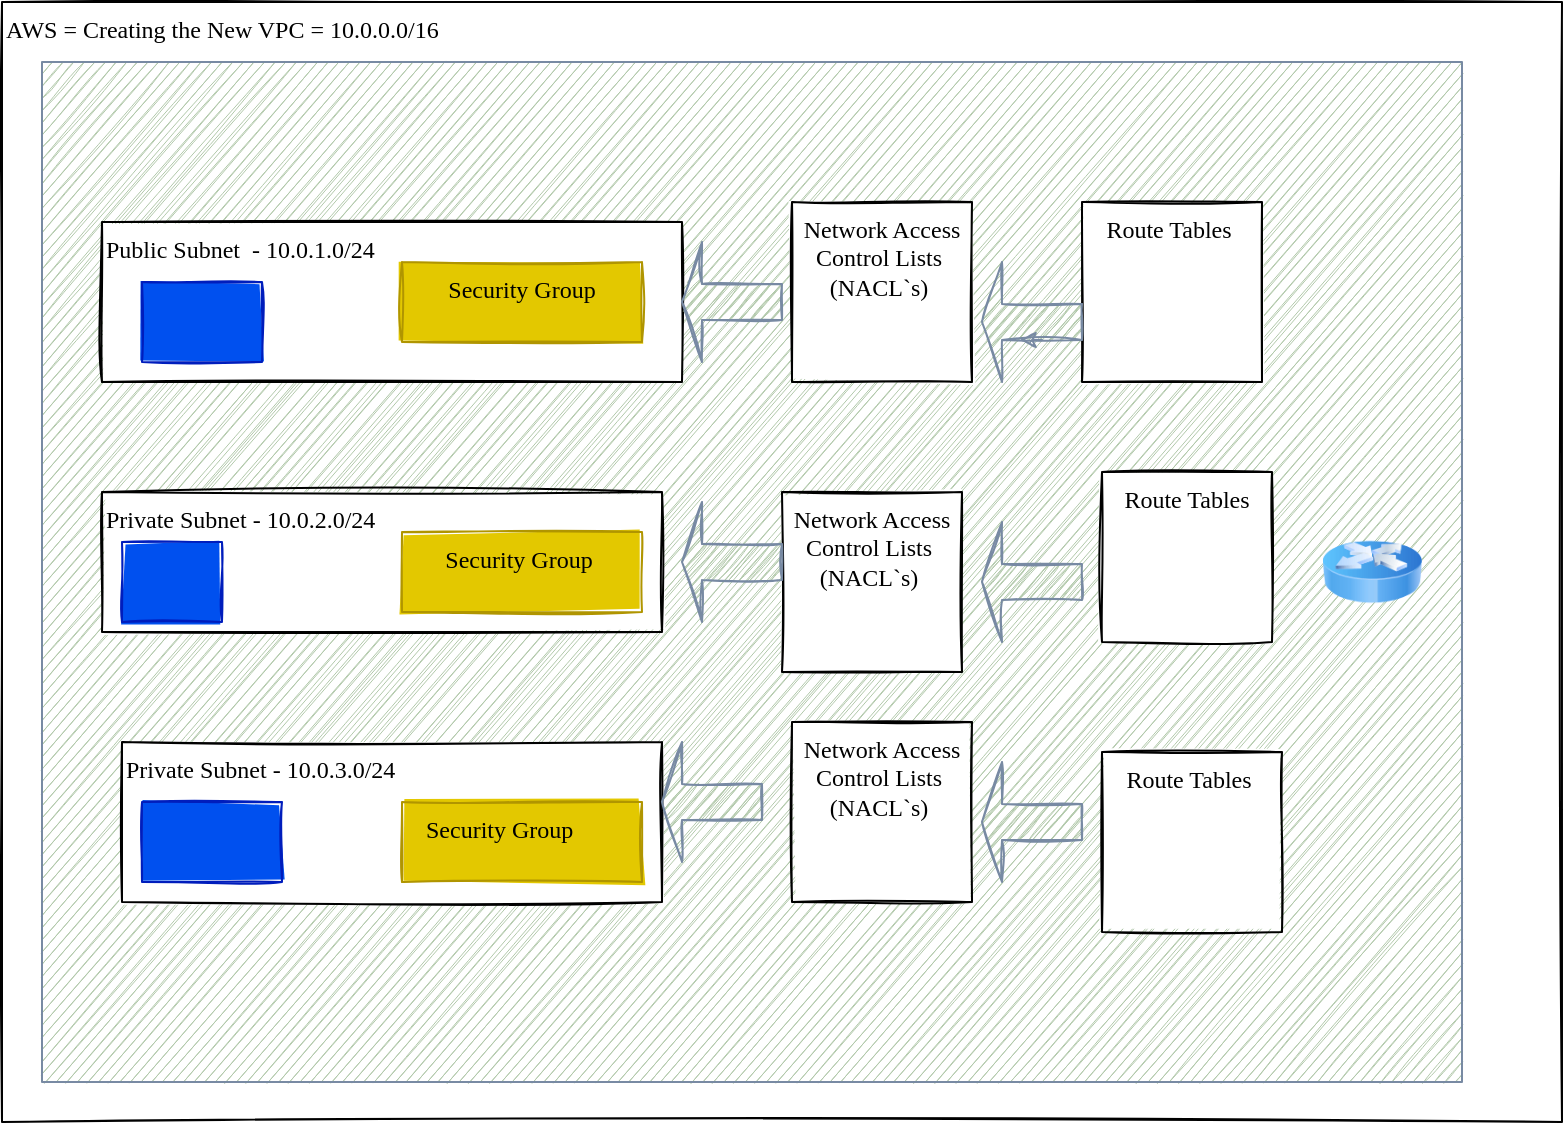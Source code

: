 <mxfile version="14.7.6" type="google"><diagram id="NuvSc5SEIZDcqOBxpI5S" name="Page-1"><mxGraphModel dx="824" dy="579" grid="1" gridSize="10" guides="1" tooltips="1" connect="1" arrows="1" fold="1" page="1" pageScale="1" pageWidth="850" pageHeight="1100" math="0" shadow="0"><root><mxCell id="0"/><mxCell id="1" parent="0"/><mxCell id="793rvmXKUPwUFQdWbcwn-1" value="AWS = Creating the New VPC = 10.0.0.0/16" style="whiteSpace=wrap;html=1;sketch=1;align=left;fontFamily=Comic Sans MS;verticalAlign=top;" vertex="1" parent="1"><mxGeometry x="30" y="40" width="780" height="560" as="geometry"/></mxCell><mxCell id="793rvmXKUPwUFQdWbcwn-3" value="" style="rounded=0;whiteSpace=wrap;html=1;sketch=1;fontFamily=Comic Sans MS;fontColor=#46495D;strokeColor=#788AA3;fillColor=#B2C9AB;verticalAlign=top;" vertex="1" parent="1"><mxGeometry x="50" y="70" width="710" height="510" as="geometry"/></mxCell><mxCell id="793rvmXKUPwUFQdWbcwn-4" value="Public Subnet&amp;nbsp; - 10.0.1.0/24" style="rounded=0;whiteSpace=wrap;html=1;sketch=1;fontFamily=Comic Sans MS;verticalAlign=top;align=left;" vertex="1" parent="1"><mxGeometry x="80" y="150" width="290" height="80" as="geometry"/></mxCell><mxCell id="793rvmXKUPwUFQdWbcwn-5" value="Private Subnet - 10.0.2.0/24" style="rounded=0;whiteSpace=wrap;html=1;sketch=1;fontFamily=Comic Sans MS;verticalAlign=top;align=left;" vertex="1" parent="1"><mxGeometry x="80" y="285" width="280" height="70" as="geometry"/></mxCell><mxCell id="793rvmXKUPwUFQdWbcwn-7" value="Route Tables&amp;nbsp;" style="whiteSpace=wrap;html=1;aspect=fixed;rounded=0;sketch=1;fontFamily=Comic Sans MS;verticalAlign=top;" vertex="1" parent="1"><mxGeometry x="570" y="140" width="90" height="90" as="geometry"/></mxCell><mxCell id="793rvmXKUPwUFQdWbcwn-9" value="Private Subnet - 10.0.3.0/24" style="rounded=0;whiteSpace=wrap;html=1;sketch=1;fontFamily=Comic Sans MS;verticalAlign=top;align=left;" vertex="1" parent="1"><mxGeometry x="90" y="410" width="270" height="80" as="geometry"/></mxCell><mxCell id="793rvmXKUPwUFQdWbcwn-10" value="Route Tables&amp;nbsp;" style="whiteSpace=wrap;html=1;aspect=fixed;rounded=0;sketch=1;fontFamily=Comic Sans MS;verticalAlign=top;" vertex="1" parent="1"><mxGeometry x="580" y="415" width="90" height="90" as="geometry"/></mxCell><mxCell id="793rvmXKUPwUFQdWbcwn-11" value="Route Tables" style="whiteSpace=wrap;html=1;aspect=fixed;rounded=0;sketch=1;fontFamily=Comic Sans MS;verticalAlign=top;" vertex="1" parent="1"><mxGeometry x="580" y="275" width="85" height="85" as="geometry"/></mxCell><mxCell id="793rvmXKUPwUFQdWbcwn-16" value="Network Access Control Lists&amp;nbsp; (NACL`s)&amp;nbsp;" style="whiteSpace=wrap;html=1;aspect=fixed;rounded=0;sketch=1;fontFamily=Comic Sans MS;verticalAlign=top;" vertex="1" parent="1"><mxGeometry x="425" y="140" width="90" height="90" as="geometry"/></mxCell><mxCell id="793rvmXKUPwUFQdWbcwn-17" value="&lt;span&gt;Network Access Control Lists&amp;nbsp; (NACL`s)&amp;nbsp;&lt;/span&gt;" style="whiteSpace=wrap;html=1;aspect=fixed;rounded=0;sketch=1;fontFamily=Comic Sans MS;verticalAlign=top;" vertex="1" parent="1"><mxGeometry x="420" y="285" width="90" height="90" as="geometry"/></mxCell><mxCell id="793rvmXKUPwUFQdWbcwn-20" value="&lt;span&gt;Network Access Control Lists&amp;nbsp; (NACL`s)&amp;nbsp;&lt;/span&gt;" style="whiteSpace=wrap;html=1;aspect=fixed;rounded=0;sketch=1;fontFamily=Comic Sans MS;verticalAlign=top;" vertex="1" parent="1"><mxGeometry x="425" y="400" width="90" height="90" as="geometry"/></mxCell><mxCell id="793rvmXKUPwUFQdWbcwn-31" value="Security Group&lt;span style=&quot;white-space: pre&quot;&gt;&#9;&lt;/span&gt;" style="rounded=0;whiteSpace=wrap;html=1;sketch=1;fontFamily=Comic Sans MS;fontColor=#000000;strokeColor=#B09500;fillColor=#e3c800;verticalAlign=top;fillStyle=solid;" vertex="1" parent="1"><mxGeometry x="230" y="440" width="120" height="40" as="geometry"/></mxCell><mxCell id="793rvmXKUPwUFQdWbcwn-33" value="" style="rounded=0;whiteSpace=wrap;html=1;sketch=1;fontFamily=Comic Sans MS;fontColor=#ffffff;strokeColor=#001DBC;fillColor=#0050ef;verticalAlign=top;fillStyle=solid;" vertex="1" parent="1"><mxGeometry x="100" y="440" width="70" height="40" as="geometry"/></mxCell><mxCell id="793rvmXKUPwUFQdWbcwn-34" value="" style="rounded=0;whiteSpace=wrap;html=1;sketch=1;fontFamily=Comic Sans MS;fontColor=#ffffff;strokeColor=#001DBC;fillColor=#0050ef;verticalAlign=top;fillStyle=solid;" vertex="1" parent="1"><mxGeometry x="90" y="310" width="50" height="40" as="geometry"/></mxCell><mxCell id="793rvmXKUPwUFQdWbcwn-35" value="" style="rounded=0;whiteSpace=wrap;html=1;sketch=1;fontFamily=Comic Sans MS;verticalAlign=top;fillColor=#0050ef;strokeColor=#001DBC;fontColor=#ffffff;fillStyle=solid;" vertex="1" parent="1"><mxGeometry x="100" y="180" width="60" height="40" as="geometry"/></mxCell><mxCell id="793rvmXKUPwUFQdWbcwn-36" value="Security Group&amp;nbsp;" style="rounded=0;whiteSpace=wrap;html=1;sketch=1;fontFamily=Comic Sans MS;fontColor=#000000;strokeColor=#B09500;fillColor=#e3c800;verticalAlign=top;fillStyle=solid;" vertex="1" parent="1"><mxGeometry x="230" y="305" width="120" height="40" as="geometry"/></mxCell><mxCell id="793rvmXKUPwUFQdWbcwn-37" value="Security Group" style="rounded=0;whiteSpace=wrap;html=1;sketch=1;fontFamily=Comic Sans MS;fontColor=#000000;strokeColor=#B09500;fillColor=#e3c800;verticalAlign=top;fillStyle=solid;" vertex="1" parent="1"><mxGeometry x="230" y="170" width="120" height="40" as="geometry"/></mxCell><mxCell id="793rvmXKUPwUFQdWbcwn-43" value="" style="image;html=1;image=img/lib/clip_art/networking/Router_Icon_128x128.png;rounded=0;sketch=1;fontFamily=Comic Sans MS;fontColor=#46495D;strokeColor=#788AA3;fillColor=#B2C9AB;verticalAlign=top;" vertex="1" parent="1"><mxGeometry x="690" y="285" width="50" height="80" as="geometry"/></mxCell><mxCell id="793rvmXKUPwUFQdWbcwn-44" value="" style="shape=singleArrow;direction=west;whiteSpace=wrap;html=1;rounded=0;sketch=1;fontFamily=Comic Sans MS;fontColor=#46495D;strokeColor=#788AA3;fillColor=#B2C9AB;verticalAlign=top;" vertex="1" parent="1"><mxGeometry x="520" y="420" width="50" height="60" as="geometry"/></mxCell><mxCell id="793rvmXKUPwUFQdWbcwn-46" value="" style="shape=singleArrow;direction=west;whiteSpace=wrap;html=1;rounded=0;sketch=1;fontFamily=Comic Sans MS;fontColor=#46495D;strokeColor=#788AA3;fillColor=#B2C9AB;verticalAlign=top;" vertex="1" parent="1"><mxGeometry x="520" y="300" width="50" height="60" as="geometry"/></mxCell><mxCell id="793rvmXKUPwUFQdWbcwn-47" value="" style="shape=singleArrow;direction=west;whiteSpace=wrap;html=1;rounded=0;sketch=1;fontFamily=Comic Sans MS;fontColor=#46495D;strokeColor=#788AA3;fillColor=#B2C9AB;verticalAlign=top;" vertex="1" parent="1"><mxGeometry x="360" y="410" width="50" height="60" as="geometry"/></mxCell><mxCell id="793rvmXKUPwUFQdWbcwn-48" value="" style="shape=singleArrow;direction=west;whiteSpace=wrap;html=1;rounded=0;sketch=1;fontFamily=Comic Sans MS;fontColor=#46495D;strokeColor=#788AA3;fillColor=#B2C9AB;verticalAlign=top;" vertex="1" parent="1"><mxGeometry x="370" y="290" width="50" height="60" as="geometry"/></mxCell><mxCell id="793rvmXKUPwUFQdWbcwn-49" value="" style="shape=singleArrow;direction=west;whiteSpace=wrap;html=1;rounded=0;sketch=1;fontFamily=Comic Sans MS;fontColor=#46495D;strokeColor=#788AA3;fillColor=#B2C9AB;verticalAlign=top;" vertex="1" parent="1"><mxGeometry x="520" y="170" width="50" height="60" as="geometry"/></mxCell><mxCell id="793rvmXKUPwUFQdWbcwn-51" style="edgeStyle=orthogonalEdgeStyle;curved=0;rounded=1;sketch=1;orthogonalLoop=1;jettySize=auto;html=1;exitX=0;exitY=0;exitDx=20;exitDy=21;exitPerimeter=0;entryX=0.624;entryY=0.363;entryDx=0;entryDy=0;entryPerimeter=0;fontFamily=Comic Sans MS;fontColor=#46495D;strokeColor=#788AA3;fillColor=#B2C9AB;" edge="1" parent="1" source="793rvmXKUPwUFQdWbcwn-49" target="793rvmXKUPwUFQdWbcwn-49"><mxGeometry relative="1" as="geometry"/></mxCell><mxCell id="793rvmXKUPwUFQdWbcwn-54" value="" style="shape=singleArrow;direction=west;whiteSpace=wrap;html=1;rounded=0;sketch=1;fontFamily=Comic Sans MS;fontColor=#46495D;strokeColor=#788AA3;fillColor=#B2C9AB;verticalAlign=top;" vertex="1" parent="1"><mxGeometry x="370" y="160" width="50" height="60" as="geometry"/></mxCell></root></mxGraphModel></diagram></mxfile>